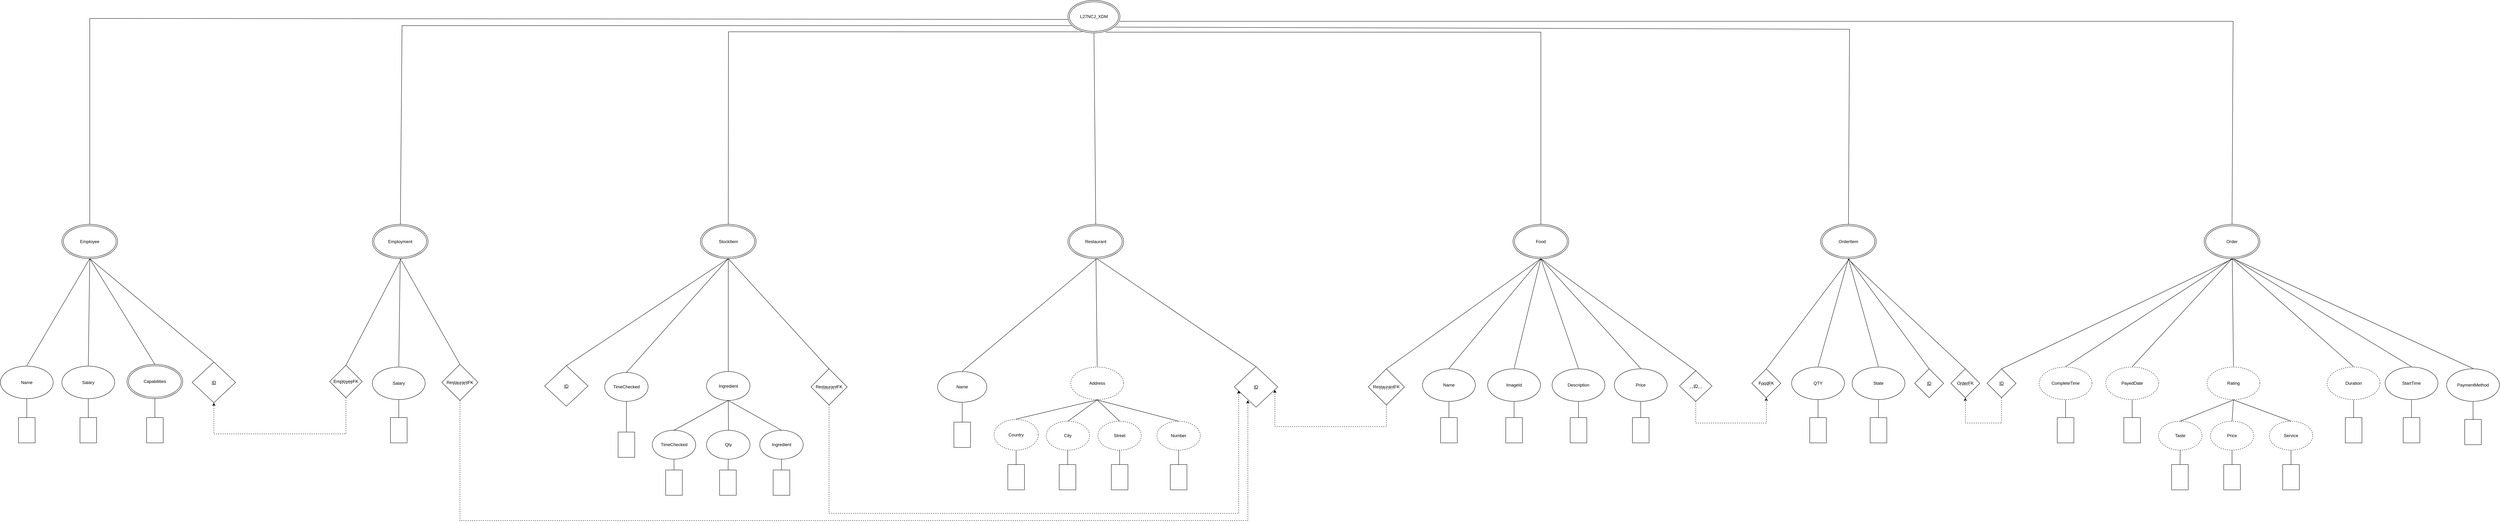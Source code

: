<mxfile version="20.5.3" type="device"><diagram id="xbc1pHsTY0j3PhtTnZs-" name="1 oldal"><mxGraphModel dx="6728" dy="2465" grid="1" gridSize="10" guides="1" tooltips="1" connect="1" arrows="1" fold="1" page="1" pageScale="1" pageWidth="827" pageHeight="1169" math="0" shadow="0"><root><mxCell id="0"/><mxCell id="1" parent="0"/><mxCell id="x7HW12mAu4AbSY8qC2cj-3" value="L27NCJ_XDM" style="ellipse;shape=doubleEllipse;whiteSpace=wrap;html=1;" vertex="1" parent="1"><mxGeometry x="-1160" y="-270" width="144" height="90" as="geometry"/></mxCell><mxCell id="x7HW12mAu4AbSY8qC2cj-17" value="Food" style="ellipse;shape=doubleEllipse;whiteSpace=wrap;html=1;" vertex="1" parent="1"><mxGeometry x="70" y="350" width="154" height="95" as="geometry"/></mxCell><mxCell id="x7HW12mAu4AbSY8qC2cj-20" value="Employee" style="ellipse;shape=doubleEllipse;whiteSpace=wrap;html=1;" vertex="1" parent="1"><mxGeometry x="-3940" y="350" width="154" height="95" as="geometry"/></mxCell><mxCell id="x7HW12mAu4AbSY8qC2cj-76" value="" style="group;fontStyle=4" vertex="1" connectable="0" parent="1"><mxGeometry x="1380" y="350" width="1416" height="735" as="geometry"/></mxCell><mxCell id="x7HW12mAu4AbSY8qC2cj-13" value="Order" style="ellipse;shape=doubleEllipse;whiteSpace=wrap;html=1;" vertex="1" parent="x7HW12mAu4AbSY8qC2cj-76"><mxGeometry x="600" width="154" height="95" as="geometry"/></mxCell><mxCell id="x7HW12mAu4AbSY8qC2cj-22" value="Rating" style="ellipse;whiteSpace=wrap;html=1;perimeterSpacing=1;dashed=1;" vertex="1" parent="x7HW12mAu4AbSY8qC2cj-76"><mxGeometry x="608" y="395" width="146" height="90" as="geometry"/></mxCell><mxCell id="x7HW12mAu4AbSY8qC2cj-23" value="Taste" style="ellipse;whiteSpace=wrap;html=1;dashed=1;" vertex="1" parent="x7HW12mAu4AbSY8qC2cj-76"><mxGeometry x="474" y="545" width="120" height="80" as="geometry"/></mxCell><mxCell id="x7HW12mAu4AbSY8qC2cj-24" value="Price" style="ellipse;whiteSpace=wrap;html=1;dashed=1;" vertex="1" parent="x7HW12mAu4AbSY8qC2cj-76"><mxGeometry x="617" y="545" width="120" height="80" as="geometry"/></mxCell><mxCell id="x7HW12mAu4AbSY8qC2cj-25" value="Service" style="ellipse;whiteSpace=wrap;html=1;dashed=1;" vertex="1" parent="x7HW12mAu4AbSY8qC2cj-76"><mxGeometry x="780" y="545" width="120" height="80" as="geometry"/></mxCell><mxCell id="x7HW12mAu4AbSY8qC2cj-28" value="PayedDate" style="ellipse;whiteSpace=wrap;html=1;perimeterSpacing=1;dashed=1;" vertex="1" parent="x7HW12mAu4AbSY8qC2cj-76"><mxGeometry x="328" y="395" width="146" height="90" as="geometry"/></mxCell><mxCell id="x7HW12mAu4AbSY8qC2cj-29" value="CompleteTime" style="ellipse;whiteSpace=wrap;html=1;perimeterSpacing=1;dashed=1;" vertex="1" parent="x7HW12mAu4AbSY8qC2cj-76"><mxGeometry x="144" y="395" width="146" height="90" as="geometry"/></mxCell><mxCell id="x7HW12mAu4AbSY8qC2cj-30" value="Duration" style="ellipse;whiteSpace=wrap;html=1;perimeterSpacing=1;dashed=1;" vertex="1" parent="x7HW12mAu4AbSY8qC2cj-76"><mxGeometry x="940" y="395" width="146" height="90" as="geometry"/></mxCell><mxCell id="x7HW12mAu4AbSY8qC2cj-32" value="StartTime" style="ellipse;whiteSpace=wrap;html=1;perimeterSpacing=1;" vertex="1" parent="x7HW12mAu4AbSY8qC2cj-76"><mxGeometry x="1100" y="395" width="146" height="90" as="geometry"/></mxCell><mxCell id="x7HW12mAu4AbSY8qC2cj-34" value="PaymentMethod" style="ellipse;whiteSpace=wrap;html=1;perimeterSpacing=1;" vertex="1" parent="x7HW12mAu4AbSY8qC2cj-76"><mxGeometry x="1270" y="400" width="146" height="90" as="geometry"/></mxCell><mxCell id="x7HW12mAu4AbSY8qC2cj-35" value="" style="endArrow=none;html=1;rounded=0;exitX=0.5;exitY=0;exitDx=0;exitDy=0;entryX=0.5;entryY=1;entryDx=0;entryDy=0;" edge="1" parent="x7HW12mAu4AbSY8qC2cj-76" source="x7HW12mAu4AbSY8qC2cj-29" target="x7HW12mAu4AbSY8qC2cj-13"><mxGeometry width="50" height="50" relative="1" as="geometry"><mxPoint x="560" y="335" as="sourcePoint"/><mxPoint x="610" y="285" as="targetPoint"/></mxGeometry></mxCell><mxCell id="x7HW12mAu4AbSY8qC2cj-37" value="" style="rounded=0;whiteSpace=wrap;html=1;" vertex="1" parent="x7HW12mAu4AbSY8qC2cj-76"><mxGeometry x="194" y="535" width="46" height="70" as="geometry"/></mxCell><mxCell id="x7HW12mAu4AbSY8qC2cj-38" value="" style="rounded=0;whiteSpace=wrap;html=1;" vertex="1" parent="x7HW12mAu4AbSY8qC2cj-76"><mxGeometry x="378" y="535" width="46" height="70" as="geometry"/></mxCell><mxCell id="x7HW12mAu4AbSY8qC2cj-39" value="" style="rounded=0;whiteSpace=wrap;html=1;" vertex="1" parent="x7HW12mAu4AbSY8qC2cj-76"><mxGeometry x="510" y="665" width="46" height="70" as="geometry"/></mxCell><mxCell id="x7HW12mAu4AbSY8qC2cj-40" value="" style="rounded=0;whiteSpace=wrap;html=1;" vertex="1" parent="x7HW12mAu4AbSY8qC2cj-76"><mxGeometry x="654" y="665" width="46" height="70" as="geometry"/></mxCell><mxCell id="x7HW12mAu4AbSY8qC2cj-41" value="" style="rounded=0;whiteSpace=wrap;html=1;" vertex="1" parent="x7HW12mAu4AbSY8qC2cj-76"><mxGeometry x="817" y="665" width="46" height="70" as="geometry"/></mxCell><mxCell id="x7HW12mAu4AbSY8qC2cj-42" value="" style="rounded=0;whiteSpace=wrap;html=1;" vertex="1" parent="x7HW12mAu4AbSY8qC2cj-76"><mxGeometry x="990" y="535" width="46" height="70" as="geometry"/></mxCell><mxCell id="x7HW12mAu4AbSY8qC2cj-43" value="" style="rounded=0;whiteSpace=wrap;html=1;" vertex="1" parent="x7HW12mAu4AbSY8qC2cj-76"><mxGeometry x="1150" y="535" width="46" height="70" as="geometry"/></mxCell><mxCell id="x7HW12mAu4AbSY8qC2cj-45" value="" style="rounded=0;whiteSpace=wrap;html=1;" vertex="1" parent="x7HW12mAu4AbSY8qC2cj-76"><mxGeometry x="1320" y="540" width="46" height="70" as="geometry"/></mxCell><mxCell id="x7HW12mAu4AbSY8qC2cj-48" value="" style="endArrow=none;html=1;rounded=0;exitX=0.5;exitY=0;exitDx=0;exitDy=0;entryX=0.5;entryY=1;entryDx=0;entryDy=0;" edge="1" parent="x7HW12mAu4AbSY8qC2cj-76" source="x7HW12mAu4AbSY8qC2cj-28" target="x7HW12mAu4AbSY8qC2cj-13"><mxGeometry width="50" height="50" relative="1" as="geometry"><mxPoint x="390" y="335" as="sourcePoint"/><mxPoint x="440" y="285" as="targetPoint"/></mxGeometry></mxCell><mxCell id="x7HW12mAu4AbSY8qC2cj-49" value="" style="endArrow=none;html=1;rounded=0;exitX=0.5;exitY=0;exitDx=0;exitDy=0;" edge="1" parent="x7HW12mAu4AbSY8qC2cj-76" source="x7HW12mAu4AbSY8qC2cj-22" target="x7HW12mAu4AbSY8qC2cj-13"><mxGeometry width="50" height="50" relative="1" as="geometry"><mxPoint x="720" y="315" as="sourcePoint"/><mxPoint x="770" y="265" as="targetPoint"/></mxGeometry></mxCell><mxCell id="x7HW12mAu4AbSY8qC2cj-50" value="" style="endArrow=none;html=1;rounded=0;entryX=0.5;entryY=1;entryDx=0;entryDy=0;exitX=0.5;exitY=0;exitDx=0;exitDy=0;" edge="1" parent="x7HW12mAu4AbSY8qC2cj-76" source="x7HW12mAu4AbSY8qC2cj-30" target="x7HW12mAu4AbSY8qC2cj-13"><mxGeometry width="50" height="50" relative="1" as="geometry"><mxPoint x="910" y="285" as="sourcePoint"/><mxPoint x="960" y="235" as="targetPoint"/></mxGeometry></mxCell><mxCell id="x7HW12mAu4AbSY8qC2cj-51" value="" style="endArrow=none;html=1;rounded=0;exitX=0.5;exitY=0;exitDx=0;exitDy=0;" edge="1" parent="x7HW12mAu4AbSY8qC2cj-76" source="x7HW12mAu4AbSY8qC2cj-32"><mxGeometry width="50" height="50" relative="1" as="geometry"><mxPoint x="1120" y="215" as="sourcePoint"/><mxPoint x="680" y="95" as="targetPoint"/></mxGeometry></mxCell><mxCell id="x7HW12mAu4AbSY8qC2cj-53" value="" style="endArrow=none;html=1;rounded=0;exitX=0.5;exitY=0;exitDx=0;exitDy=0;" edge="1" parent="x7HW12mAu4AbSY8qC2cj-76" source="x7HW12mAu4AbSY8qC2cj-34"><mxGeometry width="50" height="50" relative="1" as="geometry"><mxPoint x="1300" y="215" as="sourcePoint"/><mxPoint x="680" y="95" as="targetPoint"/></mxGeometry></mxCell><mxCell id="x7HW12mAu4AbSY8qC2cj-54" value="" style="endArrow=none;html=1;rounded=0;entryX=0.5;entryY=1;entryDx=0;entryDy=0;exitX=0.5;exitY=0;exitDx=0;exitDy=0;" edge="1" parent="x7HW12mAu4AbSY8qC2cj-76" source="x7HW12mAu4AbSY8qC2cj-25" target="x7HW12mAu4AbSY8qC2cj-22"><mxGeometry width="50" height="50" relative="1" as="geometry"><mxPoint x="817" y="495" as="sourcePoint"/><mxPoint x="867" y="445" as="targetPoint"/></mxGeometry></mxCell><mxCell id="x7HW12mAu4AbSY8qC2cj-55" value="" style="endArrow=none;html=1;rounded=0;entryX=0.5;entryY=1;entryDx=0;entryDy=0;exitX=0.5;exitY=0;exitDx=0;exitDy=0;" edge="1" parent="x7HW12mAu4AbSY8qC2cj-76" source="x7HW12mAu4AbSY8qC2cj-23" target="x7HW12mAu4AbSY8qC2cj-22"><mxGeometry width="50" height="50" relative="1" as="geometry"><mxPoint x="490" y="495" as="sourcePoint"/><mxPoint x="540" y="445" as="targetPoint"/></mxGeometry></mxCell><mxCell id="x7HW12mAu4AbSY8qC2cj-56" value="" style="endArrow=none;html=1;rounded=0;entryX=0.5;entryY=1;entryDx=0;entryDy=0;exitX=0.5;exitY=0;exitDx=0;exitDy=0;" edge="1" parent="x7HW12mAu4AbSY8qC2cj-76" source="x7HW12mAu4AbSY8qC2cj-24" target="x7HW12mAu4AbSY8qC2cj-22"><mxGeometry width="50" height="50" relative="1" as="geometry"><mxPoint x="730" y="535" as="sourcePoint"/><mxPoint x="780" y="485" as="targetPoint"/></mxGeometry></mxCell><mxCell id="x7HW12mAu4AbSY8qC2cj-57" value="" style="endArrow=none;html=1;rounded=0;entryX=0.5;entryY=1;entryDx=0;entryDy=0;exitX=0.5;exitY=0;exitDx=0;exitDy=0;" edge="1" parent="x7HW12mAu4AbSY8qC2cj-76" source="x7HW12mAu4AbSY8qC2cj-42" target="x7HW12mAu4AbSY8qC2cj-30"><mxGeometry width="50" height="50" relative="1" as="geometry"><mxPoint x="940" y="565" as="sourcePoint"/><mxPoint x="990" y="515" as="targetPoint"/></mxGeometry></mxCell><mxCell id="x7HW12mAu4AbSY8qC2cj-58" value="" style="endArrow=none;html=1;rounded=0;entryX=0.5;entryY=1;entryDx=0;entryDy=0;exitX=0.5;exitY=0;exitDx=0;exitDy=0;" edge="1" parent="x7HW12mAu4AbSY8qC2cj-76" source="x7HW12mAu4AbSY8qC2cj-43" target="x7HW12mAu4AbSY8qC2cj-32"><mxGeometry width="50" height="50" relative="1" as="geometry"><mxPoint x="1160" y="555" as="sourcePoint"/><mxPoint x="1210" y="505" as="targetPoint"/></mxGeometry></mxCell><mxCell id="x7HW12mAu4AbSY8qC2cj-60" value="" style="endArrow=none;html=1;rounded=0;entryX=0.5;entryY=1;entryDx=0;entryDy=0;exitX=0.5;exitY=0;exitDx=0;exitDy=0;" edge="1" parent="x7HW12mAu4AbSY8qC2cj-76" source="x7HW12mAu4AbSY8qC2cj-45" target="x7HW12mAu4AbSY8qC2cj-34"><mxGeometry width="50" height="50" relative="1" as="geometry"><mxPoint x="1430" y="570" as="sourcePoint"/><mxPoint x="1480" y="520" as="targetPoint"/></mxGeometry></mxCell><mxCell id="x7HW12mAu4AbSY8qC2cj-61" value="" style="endArrow=none;html=1;rounded=0;entryX=0.5;entryY=1;entryDx=0;entryDy=0;" edge="1" parent="x7HW12mAu4AbSY8qC2cj-76" source="x7HW12mAu4AbSY8qC2cj-37" target="x7HW12mAu4AbSY8qC2cj-29"><mxGeometry width="50" height="50" relative="1" as="geometry"><mxPoint x="110" y="575" as="sourcePoint"/><mxPoint x="160" y="525" as="targetPoint"/></mxGeometry></mxCell><mxCell id="x7HW12mAu4AbSY8qC2cj-62" value="" style="endArrow=none;html=1;rounded=0;" edge="1" parent="x7HW12mAu4AbSY8qC2cj-76" source="x7HW12mAu4AbSY8qC2cj-38" target="x7HW12mAu4AbSY8qC2cj-28"><mxGeometry width="50" height="50" relative="1" as="geometry"><mxPoint x="270" y="655" as="sourcePoint"/><mxPoint x="320" y="605" as="targetPoint"/></mxGeometry></mxCell><mxCell id="x7HW12mAu4AbSY8qC2cj-63" value="" style="endArrow=none;html=1;rounded=0;" edge="1" parent="x7HW12mAu4AbSY8qC2cj-76" source="x7HW12mAu4AbSY8qC2cj-39" target="x7HW12mAu4AbSY8qC2cj-23"><mxGeometry width="50" height="50" relative="1" as="geometry"><mxPoint x="360" y="795" as="sourcePoint"/><mxPoint x="410" y="745" as="targetPoint"/></mxGeometry></mxCell><mxCell id="x7HW12mAu4AbSY8qC2cj-64" value="" style="endArrow=none;html=1;rounded=0;" edge="1" parent="x7HW12mAu4AbSY8qC2cj-76" source="x7HW12mAu4AbSY8qC2cj-40" target="x7HW12mAu4AbSY8qC2cj-24"><mxGeometry width="50" height="50" relative="1" as="geometry"><mxPoint x="610" y="695" as="sourcePoint"/><mxPoint x="660" y="645" as="targetPoint"/></mxGeometry></mxCell><mxCell id="x7HW12mAu4AbSY8qC2cj-65" value="" style="endArrow=none;html=1;rounded=0;" edge="1" parent="x7HW12mAu4AbSY8qC2cj-76" source="x7HW12mAu4AbSY8qC2cj-41" target="x7HW12mAu4AbSY8qC2cj-25"><mxGeometry width="50" height="50" relative="1" as="geometry"><mxPoint x="1070" y="735" as="sourcePoint"/><mxPoint x="1120" y="685" as="targetPoint"/></mxGeometry></mxCell><mxCell id="x7HW12mAu4AbSY8qC2cj-72" value="" style="endArrow=none;html=1;rounded=0;exitX=0.5;exitY=0;exitDx=0;exitDy=0;" edge="1" parent="x7HW12mAu4AbSY8qC2cj-76" source="x7HW12mAu4AbSY8qC2cj-71"><mxGeometry width="50" height="50" relative="1" as="geometry"><mxPoint x="120" y="265" as="sourcePoint"/><mxPoint x="680" y="95" as="targetPoint"/></mxGeometry></mxCell><mxCell id="x7HW12mAu4AbSY8qC2cj-74" value="" style="group;fontStyle=4" vertex="1" connectable="0" parent="x7HW12mAu4AbSY8qC2cj-76"><mxGeometry y="400" width="80" height="80" as="geometry"/></mxCell><mxCell id="x7HW12mAu4AbSY8qC2cj-71" value="&lt;u&gt;ID&lt;/u&gt;" style="rhombus;whiteSpace=wrap;html=1;rotation=0;fontStyle=0;fillStyle=auto;" vertex="1" parent="x7HW12mAu4AbSY8qC2cj-74"><mxGeometry width="80" height="80" as="geometry"/></mxCell><mxCell id="x7HW12mAu4AbSY8qC2cj-118" value="OrderItem" style="ellipse;shape=doubleEllipse;whiteSpace=wrap;html=1;" vertex="1" parent="1"><mxGeometry x="920" y="350" width="154" height="95" as="geometry"/></mxCell><mxCell id="x7HW12mAu4AbSY8qC2cj-123" value="State" style="ellipse;whiteSpace=wrap;html=1;perimeterSpacing=1;" vertex="1" parent="1"><mxGeometry x="1007" y="745" width="146" height="90" as="geometry"/></mxCell><mxCell id="x7HW12mAu4AbSY8qC2cj-124" value="QTY" style="ellipse;whiteSpace=wrap;html=1;perimeterSpacing=1;" vertex="1" parent="1"><mxGeometry x="840" y="745" width="146" height="90" as="geometry"/></mxCell><mxCell id="x7HW12mAu4AbSY8qC2cj-128" value="" style="endArrow=none;html=1;rounded=0;exitX=0.5;exitY=0;exitDx=0;exitDy=0;entryX=0.5;entryY=1;entryDx=0;entryDy=0;" edge="1" parent="1" source="x7HW12mAu4AbSY8qC2cj-124" target="x7HW12mAu4AbSY8qC2cj-118"><mxGeometry width="50" height="50" relative="1" as="geometry"><mxPoint x="880" y="685" as="sourcePoint"/><mxPoint x="930" y="635" as="targetPoint"/></mxGeometry></mxCell><mxCell id="x7HW12mAu4AbSY8qC2cj-129" value="" style="rounded=0;whiteSpace=wrap;html=1;" vertex="1" parent="1"><mxGeometry x="890" y="885" width="46" height="70" as="geometry"/></mxCell><mxCell id="x7HW12mAu4AbSY8qC2cj-130" value="" style="rounded=0;whiteSpace=wrap;html=1;" vertex="1" parent="1"><mxGeometry x="1057" y="885" width="46" height="70" as="geometry"/></mxCell><mxCell id="x7HW12mAu4AbSY8qC2cj-137" value="" style="endArrow=none;html=1;rounded=0;exitX=0.5;exitY=0;exitDx=0;exitDy=0;entryX=0.5;entryY=1;entryDx=0;entryDy=0;" edge="1" parent="1" source="x7HW12mAu4AbSY8qC2cj-123" target="x7HW12mAu4AbSY8qC2cj-118"><mxGeometry width="50" height="50" relative="1" as="geometry"><mxPoint x="710" y="685" as="sourcePoint"/><mxPoint x="760" y="635" as="targetPoint"/></mxGeometry></mxCell><mxCell id="x7HW12mAu4AbSY8qC2cj-148" value="" style="endArrow=none;html=1;rounded=0;entryX=0.5;entryY=1;entryDx=0;entryDy=0;" edge="1" parent="1" source="x7HW12mAu4AbSY8qC2cj-129" target="x7HW12mAu4AbSY8qC2cj-124"><mxGeometry width="50" height="50" relative="1" as="geometry"><mxPoint x="806" y="925" as="sourcePoint"/><mxPoint x="856" y="875" as="targetPoint"/></mxGeometry></mxCell><mxCell id="x7HW12mAu4AbSY8qC2cj-149" value="" style="endArrow=none;html=1;rounded=0;" edge="1" parent="1" source="x7HW12mAu4AbSY8qC2cj-130" target="x7HW12mAu4AbSY8qC2cj-123"><mxGeometry width="50" height="50" relative="1" as="geometry"><mxPoint x="949" y="1005" as="sourcePoint"/><mxPoint x="999" y="955" as="targetPoint"/></mxGeometry></mxCell><mxCell id="x7HW12mAu4AbSY8qC2cj-153" value="" style="endArrow=none;html=1;rounded=0;exitX=0.5;exitY=0;exitDx=0;exitDy=0;" edge="1" parent="1" source="x7HW12mAu4AbSY8qC2cj-155"><mxGeometry width="50" height="50" relative="1" as="geometry"><mxPoint x="440" y="615" as="sourcePoint"/><mxPoint x="1000" y="445" as="targetPoint"/></mxGeometry></mxCell><mxCell id="x7HW12mAu4AbSY8qC2cj-154" value="c" style="group" vertex="1" connectable="0" parent="1"><mxGeometry x="730" y="750" width="80" height="80" as="geometry"/></mxCell><mxCell id="x7HW12mAu4AbSY8qC2cj-155" value="FoodFK" style="rhombus;whiteSpace=wrap;html=1;rotation=0;fontStyle=0;fillStyle=auto;" vertex="1" parent="x7HW12mAu4AbSY8qC2cj-154"><mxGeometry width="80" height="80" as="geometry"/></mxCell><mxCell id="x7HW12mAu4AbSY8qC2cj-156" value="" style="endArrow=none;dashed=1;html=1;rounded=0;fontFamily=Helvetica;fontSize=12;fontColor=default;" edge="1" parent="x7HW12mAu4AbSY8qC2cj-154"><mxGeometry width="50" height="50" relative="1" as="geometry"><mxPoint x="25" y="45" as="sourcePoint"/><mxPoint x="55" y="45" as="targetPoint"/></mxGeometry></mxCell><mxCell id="x7HW12mAu4AbSY8qC2cj-197" value="c" style="group" vertex="1" connectable="0" parent="1"><mxGeometry x="1280" y="750" width="80" height="80" as="geometry"/></mxCell><mxCell id="x7HW12mAu4AbSY8qC2cj-198" value="OrderFK" style="rhombus;whiteSpace=wrap;html=1;rotation=0;fontStyle=0;fillStyle=auto;" vertex="1" parent="x7HW12mAu4AbSY8qC2cj-197"><mxGeometry width="80" height="80" as="geometry"/></mxCell><mxCell id="x7HW12mAu4AbSY8qC2cj-199" value="" style="endArrow=none;dashed=1;html=1;rounded=0;fontFamily=Helvetica;fontSize=12;fontColor=default;" edge="1" parent="x7HW12mAu4AbSY8qC2cj-197"><mxGeometry width="50" height="50" relative="1" as="geometry"><mxPoint x="25" y="45" as="sourcePoint"/><mxPoint x="55" y="45" as="targetPoint"/></mxGeometry></mxCell><mxCell id="x7HW12mAu4AbSY8qC2cj-200" value="" style="endArrow=none;html=1;rounded=0;fontFamily=Helvetica;fontSize=12;fontColor=default;exitX=0.5;exitY=0;exitDx=0;exitDy=0;" edge="1" parent="1" source="x7HW12mAu4AbSY8qC2cj-198"><mxGeometry width="50" height="50" relative="1" as="geometry"><mxPoint x="1110" y="710" as="sourcePoint"/><mxPoint x="1000" y="450" as="targetPoint"/></mxGeometry></mxCell><mxCell id="x7HW12mAu4AbSY8qC2cj-201" value="c" style="group;fontStyle=4" vertex="1" connectable="0" parent="1"><mxGeometry x="1180" y="750" width="80" height="80" as="geometry"/></mxCell><mxCell id="x7HW12mAu4AbSY8qC2cj-202" value="&lt;u&gt;ID&lt;/u&gt;" style="rhombus;whiteSpace=wrap;html=1;rotation=0;fontStyle=0;fillStyle=auto;" vertex="1" parent="x7HW12mAu4AbSY8qC2cj-201"><mxGeometry width="80" height="80" as="geometry"/></mxCell><mxCell id="x7HW12mAu4AbSY8qC2cj-204" style="edgeStyle=orthogonalEdgeStyle;rounded=0;orthogonalLoop=1;jettySize=auto;html=1;entryX=0.5;entryY=1;entryDx=0;entryDy=0;fontFamily=Helvetica;fontSize=12;fontColor=default;dashed=1;" edge="1" parent="1" source="x7HW12mAu4AbSY8qC2cj-71" target="x7HW12mAu4AbSY8qC2cj-198"><mxGeometry relative="1" as="geometry"><Array as="points"><mxPoint x="1420" y="900"/><mxPoint x="1320" y="900"/></Array></mxGeometry></mxCell><mxCell id="x7HW12mAu4AbSY8qC2cj-205" value="Name" style="ellipse;whiteSpace=wrap;html=1;perimeterSpacing=1;" vertex="1" parent="1"><mxGeometry x="-180" y="750" width="146" height="90" as="geometry"/></mxCell><mxCell id="x7HW12mAu4AbSY8qC2cj-206" value="ImageId" style="ellipse;whiteSpace=wrap;html=1;perimeterSpacing=1;" vertex="1" parent="1"><mxGeometry y="750" width="146" height="90" as="geometry"/></mxCell><mxCell id="x7HW12mAu4AbSY8qC2cj-207" value="Description" style="ellipse;whiteSpace=wrap;html=1;perimeterSpacing=1;" vertex="1" parent="1"><mxGeometry x="178" y="750" width="146" height="90" as="geometry"/></mxCell><mxCell id="x7HW12mAu4AbSY8qC2cj-208" value="Price" style="ellipse;whiteSpace=wrap;html=1;perimeterSpacing=1;" vertex="1" parent="1"><mxGeometry x="350" y="750" width="146" height="90" as="geometry"/></mxCell><mxCell id="x7HW12mAu4AbSY8qC2cj-209" value="c" style="group" vertex="1" connectable="0" parent="1"><mxGeometry x="-330" y="750" width="100" height="100" as="geometry"/></mxCell><mxCell id="x7HW12mAu4AbSY8qC2cj-210" value="RestaurantFK" style="rhombus;whiteSpace=wrap;html=1;rotation=0;fontStyle=0;fillStyle=auto;" vertex="1" parent="x7HW12mAu4AbSY8qC2cj-209"><mxGeometry width="100" height="100" as="geometry"/></mxCell><mxCell id="x7HW12mAu4AbSY8qC2cj-211" value="" style="endArrow=none;dashed=1;html=1;rounded=0;fontFamily=Helvetica;fontSize=12;fontColor=default;" edge="1" parent="x7HW12mAu4AbSY8qC2cj-209"><mxGeometry width="50" height="50" relative="1" as="geometry"><mxPoint x="31.25" y="56.25" as="sourcePoint"/><mxPoint x="68.75" y="56.25" as="targetPoint"/></mxGeometry></mxCell><mxCell id="x7HW12mAu4AbSY8qC2cj-214" value="c" style="group" vertex="1" connectable="0" parent="1"><mxGeometry x="530" y="755" width="90" height="85" as="geometry"/></mxCell><mxCell id="x7HW12mAu4AbSY8qC2cj-215" value="ID" style="rhombus;whiteSpace=wrap;html=1;rotation=0;fontStyle=0;fillStyle=auto;" vertex="1" parent="x7HW12mAu4AbSY8qC2cj-214"><mxGeometry width="90" height="85" as="geometry"/></mxCell><mxCell id="x7HW12mAu4AbSY8qC2cj-216" value="" style="endArrow=none;dashed=1;html=1;rounded=0;fontFamily=Helvetica;fontSize=12;fontColor=default;" edge="1" parent="x7HW12mAu4AbSY8qC2cj-214"><mxGeometry width="50" height="50" relative="1" as="geometry"><mxPoint x="28.125" y="47.812" as="sourcePoint"/><mxPoint x="61.875" y="47.812" as="targetPoint"/></mxGeometry></mxCell><mxCell id="x7HW12mAu4AbSY8qC2cj-217" value="" style="rounded=0;whiteSpace=wrap;html=1;" vertex="1" parent="1"><mxGeometry x="400" y="885" width="46" height="70" as="geometry"/></mxCell><mxCell id="x7HW12mAu4AbSY8qC2cj-218" value="" style="rounded=0;whiteSpace=wrap;html=1;" vertex="1" parent="1"><mxGeometry x="228" y="885" width="46" height="70" as="geometry"/></mxCell><mxCell id="x7HW12mAu4AbSY8qC2cj-219" value="" style="rounded=0;whiteSpace=wrap;html=1;" vertex="1" parent="1"><mxGeometry x="50" y="885" width="46" height="70" as="geometry"/></mxCell><mxCell id="x7HW12mAu4AbSY8qC2cj-220" value="" style="rounded=0;whiteSpace=wrap;html=1;" vertex="1" parent="1"><mxGeometry x="-130" y="885" width="46" height="70" as="geometry"/></mxCell><mxCell id="x7HW12mAu4AbSY8qC2cj-221" style="edgeStyle=orthogonalEdgeStyle;rounded=0;orthogonalLoop=1;jettySize=auto;html=1;entryX=0.5;entryY=1;entryDx=0;entryDy=0;dashed=1;fontFamily=Helvetica;fontSize=12;fontColor=default;" edge="1" parent="1" source="x7HW12mAu4AbSY8qC2cj-215" target="x7HW12mAu4AbSY8qC2cj-155"><mxGeometry relative="1" as="geometry"><Array as="points"><mxPoint x="575" y="900"/><mxPoint x="770" y="900"/></Array></mxGeometry></mxCell><mxCell id="x7HW12mAu4AbSY8qC2cj-222" value="" style="endArrow=none;html=1;rounded=0;fontFamily=Helvetica;fontSize=12;fontColor=default;entryX=0.5;entryY=1;entryDx=0;entryDy=0;exitX=0.5;exitY=0;exitDx=0;exitDy=0;" edge="1" parent="1" source="x7HW12mAu4AbSY8qC2cj-220" target="x7HW12mAu4AbSY8qC2cj-205"><mxGeometry width="50" height="50" relative="1" as="geometry"><mxPoint x="-190" y="900" as="sourcePoint"/><mxPoint x="-140" y="850" as="targetPoint"/></mxGeometry></mxCell><mxCell id="x7HW12mAu4AbSY8qC2cj-223" value="" style="endArrow=none;html=1;rounded=0;fontFamily=Helvetica;fontSize=12;fontColor=default;entryX=0.5;entryY=1;entryDx=0;entryDy=0;exitX=0.5;exitY=0;exitDx=0;exitDy=0;" edge="1" parent="1" source="x7HW12mAu4AbSY8qC2cj-219" target="x7HW12mAu4AbSY8qC2cj-206"><mxGeometry width="50" height="50" relative="1" as="geometry"><mxPoint x="-10" y="880" as="sourcePoint"/><mxPoint x="40" y="830" as="targetPoint"/></mxGeometry></mxCell><mxCell id="x7HW12mAu4AbSY8qC2cj-224" value="" style="endArrow=none;html=1;rounded=0;fontFamily=Helvetica;fontSize=12;fontColor=default;entryX=0.5;entryY=1;entryDx=0;entryDy=0;exitX=0.5;exitY=0;exitDx=0;exitDy=0;" edge="1" parent="1" source="x7HW12mAu4AbSY8qC2cj-218" target="x7HW12mAu4AbSY8qC2cj-207"><mxGeometry width="50" height="50" relative="1" as="geometry"><mxPoint x="140" y="890" as="sourcePoint"/><mxPoint x="190" y="840" as="targetPoint"/></mxGeometry></mxCell><mxCell id="x7HW12mAu4AbSY8qC2cj-226" value="" style="endArrow=none;html=1;rounded=0;fontFamily=Helvetica;fontSize=12;fontColor=default;entryX=0.5;entryY=1;entryDx=0;entryDy=0;exitX=0.5;exitY=0;exitDx=0;exitDy=0;" edge="1" parent="1" source="x7HW12mAu4AbSY8qC2cj-217" target="x7HW12mAu4AbSY8qC2cj-208"><mxGeometry width="50" height="50" relative="1" as="geometry"><mxPoint x="320" y="910" as="sourcePoint"/><mxPoint x="370" y="860" as="targetPoint"/></mxGeometry></mxCell><mxCell id="x7HW12mAu4AbSY8qC2cj-229" value="" style="endArrow=none;html=1;rounded=0;fontFamily=Helvetica;fontSize=12;fontColor=default;entryX=0.5;entryY=1;entryDx=0;entryDy=0;exitX=0.5;exitY=0;exitDx=0;exitDy=0;" edge="1" parent="1" source="x7HW12mAu4AbSY8qC2cj-205" target="x7HW12mAu4AbSY8qC2cj-17"><mxGeometry width="50" height="50" relative="1" as="geometry"><mxPoint x="-100" y="680" as="sourcePoint"/><mxPoint x="-50" y="630" as="targetPoint"/></mxGeometry></mxCell><mxCell id="x7HW12mAu4AbSY8qC2cj-230" value="" style="endArrow=none;html=1;rounded=0;fontFamily=Helvetica;fontSize=12;fontColor=default;entryX=0.5;entryY=1;entryDx=0;entryDy=0;exitX=0.5;exitY=0;exitDx=0;exitDy=0;" edge="1" parent="1" source="x7HW12mAu4AbSY8qC2cj-206" target="x7HW12mAu4AbSY8qC2cj-17"><mxGeometry width="50" height="50" relative="1" as="geometry"><mxPoint x="40" y="690" as="sourcePoint"/><mxPoint x="90" y="640" as="targetPoint"/></mxGeometry></mxCell><mxCell id="x7HW12mAu4AbSY8qC2cj-231" value="" style="endArrow=none;html=1;rounded=0;fontFamily=Helvetica;fontSize=12;fontColor=default;entryX=0.5;entryY=1;entryDx=0;entryDy=0;exitX=0.5;exitY=0;exitDx=0;exitDy=0;" edge="1" parent="1" source="x7HW12mAu4AbSY8qC2cj-207" target="x7HW12mAu4AbSY8qC2cj-17"><mxGeometry width="50" height="50" relative="1" as="geometry"><mxPoint x="210" y="690" as="sourcePoint"/><mxPoint x="260" y="640" as="targetPoint"/></mxGeometry></mxCell><mxCell id="x7HW12mAu4AbSY8qC2cj-232" value="" style="endArrow=none;html=1;rounded=0;fontFamily=Helvetica;fontSize=12;fontColor=default;entryX=0.5;entryY=1;entryDx=0;entryDy=0;exitX=0.5;exitY=0;exitDx=0;exitDy=0;" edge="1" parent="1" source="x7HW12mAu4AbSY8qC2cj-208" target="x7HW12mAu4AbSY8qC2cj-17"><mxGeometry width="50" height="50" relative="1" as="geometry"><mxPoint x="410" y="690" as="sourcePoint"/><mxPoint x="460" y="640" as="targetPoint"/></mxGeometry></mxCell><mxCell id="x7HW12mAu4AbSY8qC2cj-233" value="" style="endArrow=none;html=1;rounded=0;fontFamily=Helvetica;fontSize=12;fontColor=default;entryX=0.5;entryY=1;entryDx=0;entryDy=0;exitX=0.5;exitY=0;exitDx=0;exitDy=0;" edge="1" parent="1" source="x7HW12mAu4AbSY8qC2cj-210" target="x7HW12mAu4AbSY8qC2cj-17"><mxGeometry width="50" height="50" relative="1" as="geometry"><mxPoint x="-220" y="650" as="sourcePoint"/><mxPoint x="-170" y="600" as="targetPoint"/></mxGeometry></mxCell><mxCell id="x7HW12mAu4AbSY8qC2cj-273" value="" style="group;fontStyle=4;dashed=1;" vertex="1" connectable="0" parent="1"><mxGeometry x="-1760" y="350" width="1416" height="735" as="geometry"/></mxCell><mxCell id="x7HW12mAu4AbSY8qC2cj-274" value="Restaurant" style="ellipse;shape=doubleEllipse;whiteSpace=wrap;html=1;" vertex="1" parent="x7HW12mAu4AbSY8qC2cj-273"><mxGeometry x="600" width="154" height="95" as="geometry"/></mxCell><mxCell id="x7HW12mAu4AbSY8qC2cj-275" value="Address" style="ellipse;whiteSpace=wrap;html=1;perimeterSpacing=1;dashed=1;" vertex="1" parent="x7HW12mAu4AbSY8qC2cj-273"><mxGeometry x="608" y="395" width="146" height="90" as="geometry"/></mxCell><mxCell id="x7HW12mAu4AbSY8qC2cj-276" value="City" style="ellipse;whiteSpace=wrap;html=1;dashed=1;" vertex="1" parent="x7HW12mAu4AbSY8qC2cj-273"><mxGeometry x="540" y="545" width="120" height="80" as="geometry"/></mxCell><mxCell id="x7HW12mAu4AbSY8qC2cj-277" value="Street" style="ellipse;whiteSpace=wrap;html=1;dashed=1;" vertex="1" parent="x7HW12mAu4AbSY8qC2cj-273"><mxGeometry x="683" y="545" width="120" height="80" as="geometry"/></mxCell><mxCell id="x7HW12mAu4AbSY8qC2cj-278" value="Number" style="ellipse;whiteSpace=wrap;html=1;dashed=1;" vertex="1" parent="x7HW12mAu4AbSY8qC2cj-273"><mxGeometry x="846" y="545" width="120" height="80" as="geometry"/></mxCell><mxCell id="x7HW12mAu4AbSY8qC2cj-279" value="Country" style="ellipse;whiteSpace=wrap;html=1;perimeterSpacing=1;dashed=1;" vertex="1" parent="x7HW12mAu4AbSY8qC2cj-273"><mxGeometry x="396" y="540" width="122" height="85" as="geometry"/></mxCell><mxCell id="x7HW12mAu4AbSY8qC2cj-282" value="Name" style="ellipse;whiteSpace=wrap;html=1;perimeterSpacing=1;" vertex="1" parent="x7HW12mAu4AbSY8qC2cj-273"><mxGeometry x="240" y="407.5" width="136" height="85" as="geometry"/></mxCell><mxCell id="x7HW12mAu4AbSY8qC2cj-286" value="" style="rounded=0;whiteSpace=wrap;html=1;" vertex="1" parent="x7HW12mAu4AbSY8qC2cj-273"><mxGeometry x="434" y="665" width="46" height="70" as="geometry"/></mxCell><mxCell id="x7HW12mAu4AbSY8qC2cj-287" value="" style="rounded=0;whiteSpace=wrap;html=1;" vertex="1" parent="x7HW12mAu4AbSY8qC2cj-273"><mxGeometry x="576" y="665" width="46" height="70" as="geometry"/></mxCell><mxCell id="x7HW12mAu4AbSY8qC2cj-288" value="" style="rounded=0;whiteSpace=wrap;html=1;" vertex="1" parent="x7HW12mAu4AbSY8qC2cj-273"><mxGeometry x="720" y="665" width="46" height="70" as="geometry"/></mxCell><mxCell id="x7HW12mAu4AbSY8qC2cj-289" value="" style="rounded=0;whiteSpace=wrap;html=1;" vertex="1" parent="x7HW12mAu4AbSY8qC2cj-273"><mxGeometry x="883" y="665" width="46" height="70" as="geometry"/></mxCell><mxCell id="x7HW12mAu4AbSY8qC2cj-291" value="" style="rounded=0;whiteSpace=wrap;html=1;" vertex="1" parent="x7HW12mAu4AbSY8qC2cj-273"><mxGeometry x="285" y="547.5" width="46" height="70" as="geometry"/></mxCell><mxCell id="x7HW12mAu4AbSY8qC2cj-294" value="" style="endArrow=none;html=1;rounded=0;exitX=0.5;exitY=0;exitDx=0;exitDy=0;" edge="1" parent="x7HW12mAu4AbSY8qC2cj-273" source="x7HW12mAu4AbSY8qC2cj-275" target="x7HW12mAu4AbSY8qC2cj-274"><mxGeometry width="50" height="50" relative="1" as="geometry"><mxPoint x="720" y="315" as="sourcePoint"/><mxPoint x="770" y="265" as="targetPoint"/></mxGeometry></mxCell><mxCell id="x7HW12mAu4AbSY8qC2cj-296" value="" style="endArrow=none;html=1;rounded=0;exitX=0.5;exitY=0;exitDx=0;exitDy=0;" edge="1" parent="x7HW12mAu4AbSY8qC2cj-273" source="x7HW12mAu4AbSY8qC2cj-282"><mxGeometry width="50" height="50" relative="1" as="geometry"><mxPoint x="1120" y="215" as="sourcePoint"/><mxPoint x="680" y="95" as="targetPoint"/></mxGeometry></mxCell><mxCell id="x7HW12mAu4AbSY8qC2cj-298" value="" style="endArrow=none;html=1;rounded=0;entryX=0.5;entryY=1;entryDx=0;entryDy=0;exitX=0.5;exitY=0;exitDx=0;exitDy=0;" edge="1" parent="x7HW12mAu4AbSY8qC2cj-273" source="x7HW12mAu4AbSY8qC2cj-278" target="x7HW12mAu4AbSY8qC2cj-275"><mxGeometry width="50" height="50" relative="1" as="geometry"><mxPoint x="817" y="495" as="sourcePoint"/><mxPoint x="867" y="445" as="targetPoint"/></mxGeometry></mxCell><mxCell id="x7HW12mAu4AbSY8qC2cj-299" value="" style="endArrow=none;html=1;rounded=0;entryX=0.5;entryY=1;entryDx=0;entryDy=0;exitX=0.5;exitY=0;exitDx=0;exitDy=0;" edge="1" parent="x7HW12mAu4AbSY8qC2cj-273" source="x7HW12mAu4AbSY8qC2cj-276" target="x7HW12mAu4AbSY8qC2cj-275"><mxGeometry width="50" height="50" relative="1" as="geometry"><mxPoint x="490" y="495" as="sourcePoint"/><mxPoint x="540" y="445" as="targetPoint"/></mxGeometry></mxCell><mxCell id="x7HW12mAu4AbSY8qC2cj-300" value="" style="endArrow=none;html=1;rounded=0;entryX=0.5;entryY=1;entryDx=0;entryDy=0;exitX=0.5;exitY=0;exitDx=0;exitDy=0;" edge="1" parent="x7HW12mAu4AbSY8qC2cj-273" source="x7HW12mAu4AbSY8qC2cj-277" target="x7HW12mAu4AbSY8qC2cj-275"><mxGeometry width="50" height="50" relative="1" as="geometry"><mxPoint x="730" y="535" as="sourcePoint"/><mxPoint x="780" y="485" as="targetPoint"/></mxGeometry></mxCell><mxCell id="x7HW12mAu4AbSY8qC2cj-302" value="" style="endArrow=none;html=1;rounded=0;entryX=0.5;entryY=1;entryDx=0;entryDy=0;exitX=0.5;exitY=0;exitDx=0;exitDy=0;" edge="1" parent="x7HW12mAu4AbSY8qC2cj-273" source="x7HW12mAu4AbSY8qC2cj-291" target="x7HW12mAu4AbSY8qC2cj-282"><mxGeometry width="50" height="50" relative="1" as="geometry"><mxPoint x="1070" y="415" as="sourcePoint"/><mxPoint x="1120" y="365" as="targetPoint"/></mxGeometry></mxCell><mxCell id="x7HW12mAu4AbSY8qC2cj-305" value="" style="endArrow=none;html=1;rounded=0;" edge="1" parent="x7HW12mAu4AbSY8qC2cj-273" source="x7HW12mAu4AbSY8qC2cj-286" target="x7HW12mAu4AbSY8qC2cj-279"><mxGeometry width="50" height="50" relative="1" as="geometry"><mxPoint x="338" y="800" as="sourcePoint"/><mxPoint x="388" y="750" as="targetPoint"/></mxGeometry></mxCell><mxCell id="x7HW12mAu4AbSY8qC2cj-306" value="" style="endArrow=none;html=1;rounded=0;" edge="1" parent="x7HW12mAu4AbSY8qC2cj-273" source="x7HW12mAu4AbSY8qC2cj-287" target="x7HW12mAu4AbSY8qC2cj-276"><mxGeometry width="50" height="50" relative="1" as="geometry"><mxPoint x="426" y="795" as="sourcePoint"/><mxPoint x="476" y="745" as="targetPoint"/></mxGeometry></mxCell><mxCell id="x7HW12mAu4AbSY8qC2cj-307" value="" style="endArrow=none;html=1;rounded=0;" edge="1" parent="x7HW12mAu4AbSY8qC2cj-273" source="x7HW12mAu4AbSY8qC2cj-288" target="x7HW12mAu4AbSY8qC2cj-277"><mxGeometry width="50" height="50" relative="1" as="geometry"><mxPoint x="676" y="695" as="sourcePoint"/><mxPoint x="726" y="645" as="targetPoint"/></mxGeometry></mxCell><mxCell id="x7HW12mAu4AbSY8qC2cj-308" value="" style="endArrow=none;html=1;rounded=0;" edge="1" parent="x7HW12mAu4AbSY8qC2cj-273" source="x7HW12mAu4AbSY8qC2cj-289" target="x7HW12mAu4AbSY8qC2cj-278"><mxGeometry width="50" height="50" relative="1" as="geometry"><mxPoint x="1136" y="735" as="sourcePoint"/><mxPoint x="1186" y="685" as="targetPoint"/></mxGeometry></mxCell><mxCell id="x7HW12mAu4AbSY8qC2cj-309" value="" style="endArrow=none;html=1;rounded=0;exitX=0.5;exitY=0;exitDx=0;exitDy=0;" edge="1" parent="x7HW12mAu4AbSY8qC2cj-273" source="x7HW12mAu4AbSY8qC2cj-311"><mxGeometry width="50" height="50" relative="1" as="geometry"><mxPoint x="120" y="265" as="sourcePoint"/><mxPoint x="680" y="95" as="targetPoint"/></mxGeometry></mxCell><mxCell id="x7HW12mAu4AbSY8qC2cj-316" value="" style="endArrow=none;html=1;strokeWidth=1;rounded=0;fontFamily=Helvetica;fontSize=12;fontColor=default;exitX=0.5;exitY=0;exitDx=0;exitDy=0;entryX=0.5;entryY=1;entryDx=0;entryDy=0;" edge="1" parent="x7HW12mAu4AbSY8qC2cj-273" source="x7HW12mAu4AbSY8qC2cj-279" target="x7HW12mAu4AbSY8qC2cj-275"><mxGeometry width="50" height="50" relative="1" as="geometry"><mxPoint x="570" y="540" as="sourcePoint"/><mxPoint x="680" y="490" as="targetPoint"/></mxGeometry></mxCell><mxCell id="x7HW12mAu4AbSY8qC2cj-311" value="&lt;u&gt;ID&lt;/u&gt;" style="rhombus;whiteSpace=wrap;html=1;rotation=0;fontStyle=0;fillStyle=auto;" vertex="1" parent="x7HW12mAu4AbSY8qC2cj-273"><mxGeometry x="1060" y="393.75" width="120" height="112.5" as="geometry"/></mxCell><mxCell id="x7HW12mAu4AbSY8qC2cj-331" value="c" style="group" vertex="1" connectable="0" parent="x7HW12mAu4AbSY8qC2cj-273"><mxGeometry x="-110" y="400" width="100" height="100" as="geometry"/></mxCell><mxCell id="x7HW12mAu4AbSY8qC2cj-332" value="RestaurantFK" style="rhombus;whiteSpace=wrap;html=1;rotation=0;fontStyle=0;fillStyle=auto;" vertex="1" parent="x7HW12mAu4AbSY8qC2cj-331"><mxGeometry width="100" height="100" as="geometry"/></mxCell><mxCell id="x7HW12mAu4AbSY8qC2cj-333" value="" style="endArrow=none;dashed=1;html=1;rounded=0;fontFamily=Helvetica;fontSize=12;fontColor=default;" edge="1" parent="x7HW12mAu4AbSY8qC2cj-331"><mxGeometry width="50" height="50" relative="1" as="geometry"><mxPoint x="31.25" y="56.25" as="sourcePoint"/><mxPoint x="68.75" y="56.25" as="targetPoint"/></mxGeometry></mxCell><mxCell id="x7HW12mAu4AbSY8qC2cj-337" style="edgeStyle=orthogonalEdgeStyle;rounded=0;orthogonalLoop=1;jettySize=auto;html=1;strokeWidth=1;fontFamily=Helvetica;fontSize=12;fontColor=default;entryX=0.1;entryY=0.589;entryDx=0;entryDy=0;entryPerimeter=0;dashed=1;" edge="1" parent="x7HW12mAu4AbSY8qC2cj-273" source="x7HW12mAu4AbSY8qC2cj-332" target="x7HW12mAu4AbSY8qC2cj-311"><mxGeometry relative="1" as="geometry"><mxPoint x="1090" y="560" as="targetPoint"/><Array as="points"><mxPoint x="-60" y="800"/><mxPoint x="1072" y="800"/></Array></mxGeometry></mxCell><mxCell id="x7HW12mAu4AbSY8qC2cj-319" style="edgeStyle=orthogonalEdgeStyle;rounded=0;orthogonalLoop=1;jettySize=auto;html=1;strokeWidth=1;fontFamily=Helvetica;fontSize=12;fontColor=default;dashed=1;entryX=0.933;entryY=0.572;entryDx=0;entryDy=0;entryPerimeter=0;" edge="1" parent="1" source="x7HW12mAu4AbSY8qC2cj-210" target="x7HW12mAu4AbSY8qC2cj-311"><mxGeometry relative="1" as="geometry"><mxPoint x="-540" y="850" as="targetPoint"/><Array as="points"><mxPoint x="-280" y="910"/><mxPoint x="-588" y="910"/></Array></mxGeometry></mxCell><mxCell id="x7HW12mAu4AbSY8qC2cj-320" value="" style="endArrow=none;html=1;rounded=0;strokeWidth=1;fontFamily=Helvetica;fontSize=12;fontColor=default;entryX=0.5;entryY=1;entryDx=0;entryDy=0;exitX=0.5;exitY=0;exitDx=0;exitDy=0;" edge="1" parent="1" source="x7HW12mAu4AbSY8qC2cj-215" target="x7HW12mAu4AbSY8qC2cj-17"><mxGeometry width="50" height="50" relative="1" as="geometry"><mxPoint x="410" y="630" as="sourcePoint"/><mxPoint x="460" y="580" as="targetPoint"/></mxGeometry></mxCell><mxCell id="x7HW12mAu4AbSY8qC2cj-21" value="StockItem" style="ellipse;shape=doubleEllipse;whiteSpace=wrap;html=1;" vertex="1" parent="1"><mxGeometry x="-2175.5" y="350" width="154" height="95" as="geometry"/></mxCell><mxCell id="x7HW12mAu4AbSY8qC2cj-321" value="Ingredient" style="ellipse;whiteSpace=wrap;html=1;strokeColor=default;fontFamily=Helvetica;fontSize=12;fontColor=default;fillColor=default;" vertex="1" parent="1"><mxGeometry x="-2158.5" y="757.5" width="120" height="80" as="geometry"/></mxCell><mxCell id="x7HW12mAu4AbSY8qC2cj-322" value="&lt;u&gt;ID&lt;/u&gt;" style="rhombus;whiteSpace=wrap;html=1;rotation=0;fontStyle=0;fillStyle=auto;" vertex="1" parent="1"><mxGeometry x="-2606" y="741.25" width="120" height="112.5" as="geometry"/></mxCell><mxCell id="x7HW12mAu4AbSY8qC2cj-324" value="TimeChecked" style="ellipse;whiteSpace=wrap;html=1;strokeColor=default;fontFamily=Helvetica;fontSize=12;fontColor=default;fillColor=default;" vertex="1" parent="1"><mxGeometry x="-2440" y="760" width="120" height="80" as="geometry"/></mxCell><mxCell id="x7HW12mAu4AbSY8qC2cj-325" value="Ingredient" style="ellipse;whiteSpace=wrap;html=1;strokeColor=default;fontFamily=Helvetica;fontSize=12;fontColor=default;fillColor=default;" vertex="1" parent="1"><mxGeometry x="-2011.5" y="920" width="120" height="80" as="geometry"/></mxCell><mxCell id="x7HW12mAu4AbSY8qC2cj-326" value="Qty" style="ellipse;whiteSpace=wrap;html=1;strokeColor=default;fontFamily=Helvetica;fontSize=12;fontColor=default;fillColor=default;" vertex="1" parent="1"><mxGeometry x="-2158.5" y="920" width="120" height="80" as="geometry"/></mxCell><mxCell id="x7HW12mAu4AbSY8qC2cj-327" value="TimeChecked" style="ellipse;whiteSpace=wrap;html=1;strokeColor=default;fontFamily=Helvetica;fontSize=12;fontColor=default;fillColor=default;" vertex="1" parent="1"><mxGeometry x="-2308.5" y="920" width="120" height="80" as="geometry"/></mxCell><mxCell id="x7HW12mAu4AbSY8qC2cj-328" value="" style="endArrow=none;html=1;rounded=0;strokeWidth=1;fontFamily=Helvetica;fontSize=12;fontColor=default;entryX=0.5;entryY=1;entryDx=0;entryDy=0;exitX=0.5;exitY=0;exitDx=0;exitDy=0;" edge="1" parent="1" source="x7HW12mAu4AbSY8qC2cj-327" target="x7HW12mAu4AbSY8qC2cj-321"><mxGeometry width="50" height="50" relative="1" as="geometry"><mxPoint x="-2290" y="850" as="sourcePoint"/><mxPoint x="-2240" y="800" as="targetPoint"/></mxGeometry></mxCell><mxCell id="x7HW12mAu4AbSY8qC2cj-329" value="" style="endArrow=none;html=1;rounded=0;strokeWidth=1;fontFamily=Helvetica;fontSize=12;fontColor=default;entryX=0.5;entryY=1;entryDx=0;entryDy=0;" edge="1" parent="1" target="x7HW12mAu4AbSY8qC2cj-321"><mxGeometry width="50" height="50" relative="1" as="geometry"><mxPoint x="-2098" y="920" as="sourcePoint"/><mxPoint x="-2050" y="860" as="targetPoint"/></mxGeometry></mxCell><mxCell id="x7HW12mAu4AbSY8qC2cj-330" value="" style="endArrow=none;html=1;rounded=0;strokeWidth=1;fontFamily=Helvetica;fontSize=12;fontColor=default;entryX=0.5;entryY=1;entryDx=0;entryDy=0;exitX=0.5;exitY=0;exitDx=0;exitDy=0;" edge="1" parent="1" source="x7HW12mAu4AbSY8qC2cj-325" target="x7HW12mAu4AbSY8qC2cj-321"><mxGeometry width="50" height="50" relative="1" as="geometry"><mxPoint x="-1960" y="910" as="sourcePoint"/><mxPoint x="-1910" y="860" as="targetPoint"/></mxGeometry></mxCell><mxCell id="x7HW12mAu4AbSY8qC2cj-334" value="" style="endArrow=none;html=1;rounded=0;strokeWidth=1;fontFamily=Helvetica;fontSize=12;fontColor=default;entryX=0.5;entryY=1;entryDx=0;entryDy=0;exitX=0.5;exitY=0;exitDx=0;exitDy=0;" edge="1" parent="1" source="x7HW12mAu4AbSY8qC2cj-324" target="x7HW12mAu4AbSY8qC2cj-21"><mxGeometry width="50" height="50" relative="1" as="geometry"><mxPoint x="-2330" y="720" as="sourcePoint"/><mxPoint x="-2280" y="670" as="targetPoint"/></mxGeometry></mxCell><mxCell id="x7HW12mAu4AbSY8qC2cj-335" value="" style="endArrow=none;html=1;rounded=0;strokeWidth=1;fontFamily=Helvetica;fontSize=12;fontColor=default;entryX=0.5;entryY=1;entryDx=0;entryDy=0;exitX=0.5;exitY=0;exitDx=0;exitDy=0;" edge="1" parent="1" source="x7HW12mAu4AbSY8qC2cj-321" target="x7HW12mAu4AbSY8qC2cj-21"><mxGeometry width="50" height="50" relative="1" as="geometry"><mxPoint x="-2140" y="650" as="sourcePoint"/><mxPoint x="-2090" y="600" as="targetPoint"/></mxGeometry></mxCell><mxCell id="x7HW12mAu4AbSY8qC2cj-336" value="" style="endArrow=none;html=1;rounded=0;strokeWidth=1;fontFamily=Helvetica;fontSize=12;fontColor=default;exitX=0.5;exitY=0;exitDx=0;exitDy=0;entryX=0.5;entryY=1;entryDx=0;entryDy=0;" edge="1" parent="1" source="x7HW12mAu4AbSY8qC2cj-332" target="x7HW12mAu4AbSY8qC2cj-21"><mxGeometry width="50" height="50" relative="1" as="geometry"><mxPoint x="-1980" y="660" as="sourcePoint"/><mxPoint x="-2100" y="440" as="targetPoint"/></mxGeometry></mxCell><mxCell id="x7HW12mAu4AbSY8qC2cj-338" value="" style="endArrow=none;html=1;rounded=0;strokeWidth=1;fontFamily=Helvetica;fontSize=12;fontColor=default;exitX=0.5;exitY=0;exitDx=0;exitDy=0;entryX=0.5;entryY=1;entryDx=0;entryDy=0;" edge="1" parent="1" source="x7HW12mAu4AbSY8qC2cj-322" target="x7HW12mAu4AbSY8qC2cj-21"><mxGeometry width="50" height="50" relative="1" as="geometry"><mxPoint x="-2460" y="690" as="sourcePoint"/><mxPoint x="-2100" y="440" as="targetPoint"/></mxGeometry></mxCell><mxCell id="x7HW12mAu4AbSY8qC2cj-339" value="" style="rounded=0;whiteSpace=wrap;html=1;" vertex="1" parent="1"><mxGeometry x="-2403" y="925" width="46" height="70" as="geometry"/></mxCell><mxCell id="x7HW12mAu4AbSY8qC2cj-341" value="" style="rounded=0;whiteSpace=wrap;html=1;" vertex="1" parent="1"><mxGeometry x="-2271.5" y="1030" width="46" height="70" as="geometry"/></mxCell><mxCell id="x7HW12mAu4AbSY8qC2cj-342" value="" style="rounded=0;whiteSpace=wrap;html=1;" vertex="1" parent="1"><mxGeometry x="-2122.5" y="1030" width="46" height="70" as="geometry"/></mxCell><mxCell id="x7HW12mAu4AbSY8qC2cj-343" value="" style="rounded=0;whiteSpace=wrap;html=1;" vertex="1" parent="1"><mxGeometry x="-1974.5" y="1030" width="46" height="70" as="geometry"/></mxCell><mxCell id="x7HW12mAu4AbSY8qC2cj-344" value="" style="endArrow=none;html=1;rounded=0;strokeWidth=1;fontFamily=Helvetica;fontSize=12;fontColor=default;entryX=0.5;entryY=1;entryDx=0;entryDy=0;" edge="1" parent="1" source="x7HW12mAu4AbSY8qC2cj-341" target="x7HW12mAu4AbSY8qC2cj-327"><mxGeometry width="50" height="50" relative="1" as="geometry"><mxPoint x="-2250" y="1050" as="sourcePoint"/><mxPoint x="-2200" y="1000" as="targetPoint"/></mxGeometry></mxCell><mxCell id="x7HW12mAu4AbSY8qC2cj-345" value="" style="endArrow=none;html=1;rounded=0;strokeWidth=1;fontFamily=Helvetica;fontSize=12;fontColor=default;entryX=0.5;entryY=1;entryDx=0;entryDy=0;" edge="1" parent="1" source="x7HW12mAu4AbSY8qC2cj-339" target="x7HW12mAu4AbSY8qC2cj-324"><mxGeometry width="50" height="50" relative="1" as="geometry"><mxPoint x="-2380" y="920" as="sourcePoint"/><mxPoint x="-2330" y="870" as="targetPoint"/></mxGeometry></mxCell><mxCell id="x7HW12mAu4AbSY8qC2cj-346" value="" style="endArrow=none;html=1;rounded=0;strokeWidth=1;fontFamily=Helvetica;fontSize=12;fontColor=default;entryX=0.5;entryY=1;entryDx=0;entryDy=0;" edge="1" parent="1" source="x7HW12mAu4AbSY8qC2cj-342" target="x7HW12mAu4AbSY8qC2cj-326"><mxGeometry width="50" height="50" relative="1" as="geometry"><mxPoint x="-2140" y="1060" as="sourcePoint"/><mxPoint x="-2090" y="1010" as="targetPoint"/></mxGeometry></mxCell><mxCell id="x7HW12mAu4AbSY8qC2cj-347" value="" style="endArrow=none;html=1;rounded=0;strokeWidth=1;fontFamily=Helvetica;fontSize=12;fontColor=default;entryX=0.5;entryY=1;entryDx=0;entryDy=0;exitX=0.5;exitY=0;exitDx=0;exitDy=0;" edge="1" parent="1" source="x7HW12mAu4AbSY8qC2cj-343" target="x7HW12mAu4AbSY8qC2cj-325"><mxGeometry width="50" height="50" relative="1" as="geometry"><mxPoint x="-2000" y="1060" as="sourcePoint"/><mxPoint x="-1950" y="1010" as="targetPoint"/></mxGeometry></mxCell><mxCell id="x7HW12mAu4AbSY8qC2cj-348" value="Employment" style="ellipse;shape=doubleEllipse;whiteSpace=wrap;html=1;" vertex="1" parent="1"><mxGeometry x="-3082" y="350" width="154" height="95" as="geometry"/></mxCell><mxCell id="x7HW12mAu4AbSY8qC2cj-349" value="Salary" style="ellipse;whiteSpace=wrap;html=1;perimeterSpacing=1;" vertex="1" parent="1"><mxGeometry x="-3082" y="745" width="146" height="90" as="geometry"/></mxCell><mxCell id="x7HW12mAu4AbSY8qC2cj-353" value="" style="rounded=0;whiteSpace=wrap;html=1;" vertex="1" parent="1"><mxGeometry x="-3032" y="885" width="46" height="70" as="geometry"/></mxCell><mxCell id="x7HW12mAu4AbSY8qC2cj-354" value="" style="endArrow=none;html=1;rounded=0;exitX=0.5;exitY=0;exitDx=0;exitDy=0;entryX=0.5;entryY=1;entryDx=0;entryDy=0;" edge="1" parent="1" source="x7HW12mAu4AbSY8qC2cj-349" target="x7HW12mAu4AbSY8qC2cj-348"><mxGeometry width="50" height="50" relative="1" as="geometry"><mxPoint x="-3292" y="685" as="sourcePoint"/><mxPoint x="-3242" y="635" as="targetPoint"/></mxGeometry></mxCell><mxCell id="x7HW12mAu4AbSY8qC2cj-356" value="" style="endArrow=none;html=1;rounded=0;" edge="1" parent="1" source="x7HW12mAu4AbSY8qC2cj-353" target="x7HW12mAu4AbSY8qC2cj-349"><mxGeometry width="50" height="50" relative="1" as="geometry"><mxPoint x="-3140" y="1005" as="sourcePoint"/><mxPoint x="-3090" y="955" as="targetPoint"/></mxGeometry></mxCell><mxCell id="x7HW12mAu4AbSY8qC2cj-357" value="" style="endArrow=none;html=1;rounded=0;exitX=0.5;exitY=0;exitDx=0;exitDy=0;" edge="1" parent="1" source="x7HW12mAu4AbSY8qC2cj-359"><mxGeometry width="50" height="50" relative="1" as="geometry"><mxPoint x="-3562" y="615" as="sourcePoint"/><mxPoint x="-3002" y="445" as="targetPoint"/></mxGeometry></mxCell><mxCell id="x7HW12mAu4AbSY8qC2cj-358" value="c" style="group" vertex="1" connectable="0" parent="1"><mxGeometry x="-3200" y="740" width="90" height="90" as="geometry"/></mxCell><mxCell id="x7HW12mAu4AbSY8qC2cj-359" value="EmployeeFK" style="rhombus;whiteSpace=wrap;html=1;rotation=0;fontStyle=0;fillStyle=auto;" vertex="1" parent="x7HW12mAu4AbSY8qC2cj-358"><mxGeometry width="90" height="90" as="geometry"/></mxCell><mxCell id="x7HW12mAu4AbSY8qC2cj-360" value="" style="endArrow=none;dashed=1;html=1;rounded=0;fontFamily=Helvetica;fontSize=12;fontColor=default;" edge="1" parent="x7HW12mAu4AbSY8qC2cj-358"><mxGeometry width="50" height="50" relative="1" as="geometry"><mxPoint x="28.125" y="50.625" as="sourcePoint"/><mxPoint x="61.875" y="50.625" as="targetPoint"/></mxGeometry></mxCell><mxCell id="x7HW12mAu4AbSY8qC2cj-364" value="" style="endArrow=none;html=1;rounded=0;fontFamily=Helvetica;fontSize=12;fontColor=default;exitX=0.5;exitY=0;exitDx=0;exitDy=0;" edge="1" parent="1" source="x7HW12mAu4AbSY8qC2cj-373"><mxGeometry width="50" height="50" relative="1" as="geometry"><mxPoint x="-2782" y="750" as="sourcePoint"/><mxPoint x="-3002" y="450" as="targetPoint"/></mxGeometry></mxCell><mxCell id="x7HW12mAu4AbSY8qC2cj-367" value="" style="endArrow=none;html=1;rounded=0;strokeWidth=1;fontFamily=Helvetica;fontSize=12;fontColor=default;entryX=0.5;entryY=1;entryDx=0;entryDy=0;exitX=0.5;exitY=0;exitDx=0;exitDy=0;" edge="1" parent="1" source="x7HW12mAu4AbSY8qC2cj-202" target="x7HW12mAu4AbSY8qC2cj-118"><mxGeometry width="50" height="50" relative="1" as="geometry"><mxPoint x="1140" y="730" as="sourcePoint"/><mxPoint x="1190" y="680" as="targetPoint"/></mxGeometry></mxCell><mxCell id="x7HW12mAu4AbSY8qC2cj-372" value="c" style="group" vertex="1" connectable="0" parent="1"><mxGeometry x="-2890" y="737.5" width="100" height="100" as="geometry"/></mxCell><mxCell id="x7HW12mAu4AbSY8qC2cj-373" value="RestaurantFK" style="rhombus;whiteSpace=wrap;html=1;rotation=0;fontStyle=0;fillStyle=auto;" vertex="1" parent="x7HW12mAu4AbSY8qC2cj-372"><mxGeometry width="100" height="100" as="geometry"/></mxCell><mxCell id="x7HW12mAu4AbSY8qC2cj-374" value="" style="endArrow=none;dashed=1;html=1;rounded=0;fontFamily=Helvetica;fontSize=12;fontColor=default;" edge="1" parent="x7HW12mAu4AbSY8qC2cj-372"><mxGeometry width="50" height="50" relative="1" as="geometry"><mxPoint x="31.25" y="56.25" as="sourcePoint"/><mxPoint x="68.75" y="56.25" as="targetPoint"/></mxGeometry></mxCell><mxCell id="x7HW12mAu4AbSY8qC2cj-375" style="edgeStyle=orthogonalEdgeStyle;rounded=0;orthogonalLoop=1;jettySize=auto;html=1;entryX=0.311;entryY=0.829;entryDx=0;entryDy=0;entryPerimeter=0;strokeWidth=1;fontFamily=Helvetica;fontSize=12;fontColor=default;dashed=1;" edge="1" parent="1" source="x7HW12mAu4AbSY8qC2cj-373" target="x7HW12mAu4AbSY8qC2cj-311"><mxGeometry relative="1" as="geometry"><Array as="points"><mxPoint x="-2840" y="1170"/><mxPoint x="-663" y="1170"/></Array></mxGeometry></mxCell><mxCell id="x7HW12mAu4AbSY8qC2cj-377" value="Salary" style="ellipse;whiteSpace=wrap;html=1;perimeterSpacing=1;" vertex="1" parent="1"><mxGeometry x="-3940" y="742.5" width="146" height="90" as="geometry"/></mxCell><mxCell id="x7HW12mAu4AbSY8qC2cj-378" value="Name" style="ellipse;whiteSpace=wrap;html=1;perimeterSpacing=1;" vertex="1" parent="1"><mxGeometry x="-4110" y="742.5" width="146" height="90" as="geometry"/></mxCell><mxCell id="x7HW12mAu4AbSY8qC2cj-379" value="Capabilities" style="ellipse;shape=doubleEllipse;whiteSpace=wrap;html=1;" vertex="1" parent="1"><mxGeometry x="-3760" y="737.5" width="154" height="95" as="geometry"/></mxCell><mxCell id="x7HW12mAu4AbSY8qC2cj-380" value="" style="endArrow=none;html=1;rounded=0;strokeWidth=1;fontFamily=Helvetica;fontSize=12;fontColor=default;entryX=0.5;entryY=1;entryDx=0;entryDy=0;exitX=0.5;exitY=0;exitDx=0;exitDy=0;" edge="1" parent="1" source="x7HW12mAu4AbSY8qC2cj-378" target="x7HW12mAu4AbSY8qC2cj-20"><mxGeometry width="50" height="50" relative="1" as="geometry"><mxPoint x="-3990" y="690" as="sourcePoint"/><mxPoint x="-3940" y="640" as="targetPoint"/></mxGeometry></mxCell><mxCell id="x7HW12mAu4AbSY8qC2cj-381" value="" style="endArrow=none;html=1;rounded=0;strokeWidth=1;fontFamily=Helvetica;fontSize=12;fontColor=default;entryX=0.5;entryY=1;entryDx=0;entryDy=0;exitX=0.5;exitY=0;exitDx=0;exitDy=0;" edge="1" parent="1" source="x7HW12mAu4AbSY8qC2cj-377" target="x7HW12mAu4AbSY8qC2cj-20"><mxGeometry width="50" height="50" relative="1" as="geometry"><mxPoint x="-3900" y="680" as="sourcePoint"/><mxPoint x="-3850" y="630" as="targetPoint"/></mxGeometry></mxCell><mxCell id="x7HW12mAu4AbSY8qC2cj-382" value="" style="endArrow=none;html=1;rounded=0;strokeWidth=1;fontFamily=Helvetica;fontSize=12;fontColor=default;entryX=0.5;entryY=1;entryDx=0;entryDy=0;exitX=0.5;exitY=0;exitDx=0;exitDy=0;" edge="1" parent="1" source="x7HW12mAu4AbSY8qC2cj-379" target="x7HW12mAu4AbSY8qC2cj-20"><mxGeometry width="50" height="50" relative="1" as="geometry"><mxPoint x="-3800" y="670" as="sourcePoint"/><mxPoint x="-3750" y="620" as="targetPoint"/></mxGeometry></mxCell><mxCell id="x7HW12mAu4AbSY8qC2cj-383" value="" style="rounded=0;whiteSpace=wrap;html=1;" vertex="1" parent="1"><mxGeometry x="-3706" y="885" width="46" height="70" as="geometry"/></mxCell><mxCell id="x7HW12mAu4AbSY8qC2cj-384" value="" style="rounded=0;whiteSpace=wrap;html=1;" vertex="1" parent="1"><mxGeometry x="-3890" y="885" width="46" height="70" as="geometry"/></mxCell><mxCell id="x7HW12mAu4AbSY8qC2cj-385" value="" style="rounded=0;whiteSpace=wrap;html=1;" vertex="1" parent="1"><mxGeometry x="-4060" y="885" width="46" height="70" as="geometry"/></mxCell><mxCell id="x7HW12mAu4AbSY8qC2cj-386" value="" style="endArrow=none;html=1;rounded=0;strokeWidth=1;fontFamily=Helvetica;fontSize=12;fontColor=default;entryX=0.5;entryY=1;entryDx=0;entryDy=0;exitX=0.5;exitY=0;exitDx=0;exitDy=0;" edge="1" parent="1" source="x7HW12mAu4AbSY8qC2cj-385" target="x7HW12mAu4AbSY8qC2cj-378"><mxGeometry width="50" height="50" relative="1" as="geometry"><mxPoint x="-4110" y="900" as="sourcePoint"/><mxPoint x="-4060" y="850" as="targetPoint"/></mxGeometry></mxCell><mxCell id="x7HW12mAu4AbSY8qC2cj-387" value="" style="endArrow=none;html=1;rounded=0;strokeWidth=1;fontFamily=Helvetica;fontSize=12;fontColor=default;entryX=0.5;entryY=1;entryDx=0;entryDy=0;exitX=0.5;exitY=0;exitDx=0;exitDy=0;" edge="1" parent="1" source="x7HW12mAu4AbSY8qC2cj-384" target="x7HW12mAu4AbSY8qC2cj-377"><mxGeometry width="50" height="50" relative="1" as="geometry"><mxPoint x="-3860" y="900" as="sourcePoint"/><mxPoint x="-3810" y="850" as="targetPoint"/></mxGeometry></mxCell><mxCell id="x7HW12mAu4AbSY8qC2cj-388" value="" style="endArrow=none;html=1;rounded=0;strokeWidth=1;fontFamily=Helvetica;fontSize=12;fontColor=default;entryX=0.5;entryY=1;entryDx=0;entryDy=0;exitX=0.5;exitY=0;exitDx=0;exitDy=0;" edge="1" parent="1" source="x7HW12mAu4AbSY8qC2cj-383" target="x7HW12mAu4AbSY8qC2cj-379"><mxGeometry width="50" height="50" relative="1" as="geometry"><mxPoint x="-3660" y="900" as="sourcePoint"/><mxPoint x="-3610" y="850" as="targetPoint"/></mxGeometry></mxCell><mxCell id="x7HW12mAu4AbSY8qC2cj-389" value="&lt;u&gt;ID&lt;/u&gt;" style="rhombus;whiteSpace=wrap;html=1;rotation=0;fontStyle=0;fillStyle=auto;" vertex="1" parent="1"><mxGeometry x="-3580" y="731.25" width="120" height="112.5" as="geometry"/></mxCell><mxCell id="x7HW12mAu4AbSY8qC2cj-390" style="edgeStyle=orthogonalEdgeStyle;rounded=0;orthogonalLoop=1;jettySize=auto;html=1;entryX=0.5;entryY=1;entryDx=0;entryDy=0;strokeWidth=1;fontFamily=Helvetica;fontSize=12;fontColor=default;dashed=1;" edge="1" parent="1" source="x7HW12mAu4AbSY8qC2cj-359" target="x7HW12mAu4AbSY8qC2cj-389"><mxGeometry relative="1" as="geometry"><Array as="points"><mxPoint x="-3155" y="930"/><mxPoint x="-3520" y="930"/></Array></mxGeometry></mxCell><mxCell id="x7HW12mAu4AbSY8qC2cj-391" value="" style="endArrow=none;html=1;rounded=0;strokeWidth=1;fontFamily=Helvetica;fontSize=12;fontColor=default;entryX=0.5;entryY=1;entryDx=0;entryDy=0;exitX=0.5;exitY=0;exitDx=0;exitDy=0;" edge="1" parent="1" source="x7HW12mAu4AbSY8qC2cj-389" target="x7HW12mAu4AbSY8qC2cj-20"><mxGeometry width="50" height="50" relative="1" as="geometry"><mxPoint x="-3710" y="670" as="sourcePoint"/><mxPoint x="-3660" y="620" as="targetPoint"/></mxGeometry></mxCell><mxCell id="x7HW12mAu4AbSY8qC2cj-393" value="" style="endArrow=none;html=1;rounded=0;strokeWidth=1;fontFamily=Helvetica;fontSize=12;fontColor=default;entryX=0.279;entryY=0.968;entryDx=0;entryDy=0;entryPerimeter=0;exitX=0.5;exitY=0;exitDx=0;exitDy=0;" edge="1" parent="1" source="x7HW12mAu4AbSY8qC2cj-21" target="x7HW12mAu4AbSY8qC2cj-3"><mxGeometry width="50" height="50" relative="1" as="geometry"><mxPoint x="-2080" y="160" as="sourcePoint"/><mxPoint x="-2030" y="110" as="targetPoint"/><Array as="points"><mxPoint x="-2098" y="-183"/></Array></mxGeometry></mxCell><mxCell id="x7HW12mAu4AbSY8qC2cj-394" value="" style="endArrow=none;html=1;rounded=0;strokeWidth=1;fontFamily=Helvetica;fontSize=12;fontColor=default;entryX=0.069;entryY=0.778;entryDx=0;entryDy=0;entryPerimeter=0;" edge="1" parent="1" source="x7HW12mAu4AbSY8qC2cj-348" target="x7HW12mAu4AbSY8qC2cj-3"><mxGeometry width="50" height="50" relative="1" as="geometry"><mxPoint x="-3030" y="190" as="sourcePoint"/><mxPoint x="-1900" y="-260" as="targetPoint"/><Array as="points"><mxPoint x="-3000" y="-200"/></Array></mxGeometry></mxCell><mxCell id="x7HW12mAu4AbSY8qC2cj-395" value="" style="endArrow=none;html=1;rounded=0;strokeWidth=1;fontFamily=Helvetica;fontSize=12;fontColor=default;exitX=0.5;exitY=0;exitDx=0;exitDy=0;entryX=0;entryY=0.586;entryDx=0;entryDy=0;entryPerimeter=0;" edge="1" parent="1" source="x7HW12mAu4AbSY8qC2cj-20" target="x7HW12mAu4AbSY8qC2cj-3"><mxGeometry width="50" height="50" relative="1" as="geometry"><mxPoint x="-3880" y="260" as="sourcePoint"/><mxPoint x="-1240" y="-260" as="targetPoint"/><Array as="points"><mxPoint x="-3863" y="-220"/></Array></mxGeometry></mxCell><mxCell id="x7HW12mAu4AbSY8qC2cj-396" value="" style="endArrow=none;html=1;rounded=0;strokeWidth=1;fontFamily=Helvetica;fontSize=12;fontColor=default;entryX=0.722;entryY=0.978;entryDx=0;entryDy=0;entryPerimeter=0;" edge="1" parent="1" source="x7HW12mAu4AbSY8qC2cj-17" target="x7HW12mAu4AbSY8qC2cj-3"><mxGeometry width="50" height="50" relative="1" as="geometry"><mxPoint x="100" y="220" as="sourcePoint"/><mxPoint x="150" y="170" as="targetPoint"/><Array as="points"><mxPoint x="147" y="-182"/></Array></mxGeometry></mxCell><mxCell id="x7HW12mAu4AbSY8qC2cj-397" value="" style="endArrow=none;html=1;rounded=0;strokeWidth=1;fontFamily=Helvetica;fontSize=12;fontColor=default;exitX=0.5;exitY=0;exitDx=0;exitDy=0;entryX=0.91;entryY=0.822;entryDx=0;entryDy=0;entryPerimeter=0;" edge="1" parent="1" source="x7HW12mAu4AbSY8qC2cj-118" target="x7HW12mAu4AbSY8qC2cj-3"><mxGeometry width="50" height="50" relative="1" as="geometry"><mxPoint x="980" y="250" as="sourcePoint"/><mxPoint x="1030" y="200" as="targetPoint"/><Array as="points"><mxPoint x="1000" y="-190"/></Array></mxGeometry></mxCell><mxCell id="x7HW12mAu4AbSY8qC2cj-398" value="" style="endArrow=none;html=1;rounded=0;strokeWidth=1;fontFamily=Helvetica;fontSize=12;fontColor=default;exitX=0.5;exitY=0;exitDx=0;exitDy=0;entryX=0.993;entryY=0.644;entryDx=0;entryDy=0;entryPerimeter=0;" edge="1" parent="1" source="x7HW12mAu4AbSY8qC2cj-13" target="x7HW12mAu4AbSY8qC2cj-3"><mxGeometry width="50" height="50" relative="1" as="geometry"><mxPoint x="2030" y="260" as="sourcePoint"/><mxPoint x="1500" y="-80" as="targetPoint"/><Array as="points"><mxPoint x="2060" y="-212"/></Array></mxGeometry></mxCell><mxCell id="x7HW12mAu4AbSY8qC2cj-399" value="" style="endArrow=none;html=1;rounded=0;strokeWidth=1;fontFamily=Helvetica;fontSize=12;fontColor=default;exitX=0.5;exitY=0;exitDx=0;exitDy=0;entryX=0.5;entryY=1;entryDx=0;entryDy=0;" edge="1" parent="1" source="x7HW12mAu4AbSY8qC2cj-274" target="x7HW12mAu4AbSY8qC2cj-3"><mxGeometry width="50" height="50" relative="1" as="geometry"><mxPoint x="-1000" y="230" as="sourcePoint"/><mxPoint x="-950" y="180" as="targetPoint"/></mxGeometry></mxCell></root></mxGraphModel></diagram></mxfile>